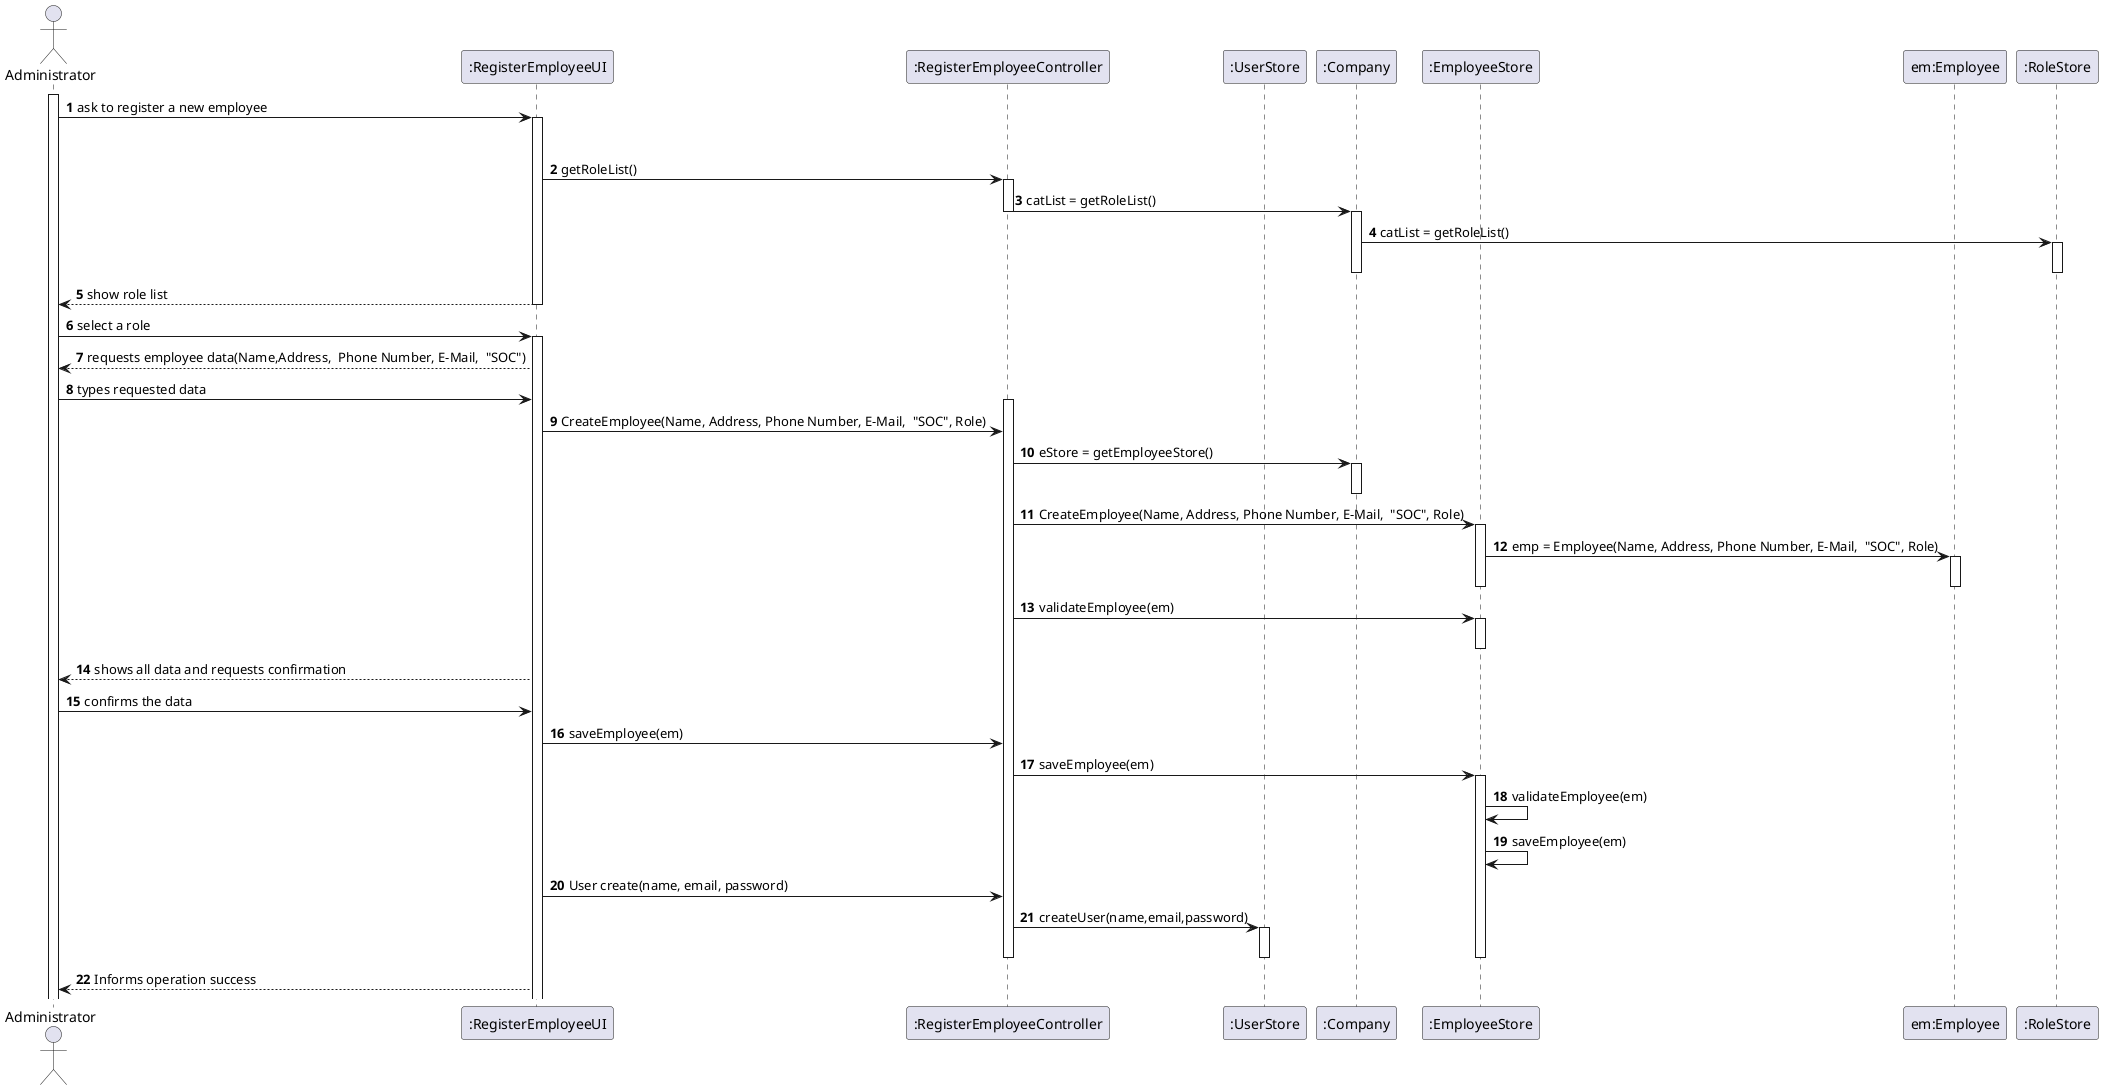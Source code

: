 @startuml
'https://plantuml.com/sequence-diagram
autonumber
actor Administrator as A
participant ":RegisterEmployeeUI" as UI
participant ":RegisterEmployeeController" as CTRL
'participant ":AuthFacade" as Auth
'participant ":UserSession" as User
participant ":UserStore" as UserStore
participant ":Company" as COMPANY
participant ":EmployeeStore" as EmployeeStore
participant "em:Employee" as Employee
participant ":RoleStore" as RoleStore



activate A

A -> UI: ask to register a new employee
activate UI

/' -------- Login --------

UI -> CTRL : doLogin(email,password)
activate CTRL
CTRL -> Auth: doLogin(email,password)
activate Auth
CTRL -> Auth: getCurrentSession()
deactivate Auth
CTRL -> User: UserSession(User user)
activate User
deactivate User
deactivate CTRL
'/



deactivate CTRL

UI -> CTRL : getRoleList()

activate CTRL
CTRL -> COMPANY : catList = getRoleList()
deactivate CTRL
activate COMPANY




COMPANY -> RoleStore  : catList = getRoleList()

activate RoleStore
deactivate RoleStore
deactivate COMPANY

UI --> A: show role list
deactivate UI
A -> UI: select a role
activate UI

UI --> A :requests employee data(Name,Address,  Phone Number, E-Mail,  "SOC")

A -> UI : types requested data
activate CTRL





UI -> CTRL : CreateEmployee(Name, Address, Phone Number, E-Mail,  "SOC", Role)
CTRL -> COMPANY : eStore = getEmployeeStore()

activate COMPANY
deactivate COMPANY

CTRL -> EmployeeStore: CreateEmployee(Name, Address, Phone Number, E-Mail,  "SOC", Role)

activate EmployeeStore

EmployeeStore -> Employee : emp = Employee(Name, Address, Phone Number, E-Mail,  "SOC", Role)

activate Employee
deactivate Employee
deactivate EmployeeStore





CTRL -> EmployeeStore: validateEmployee(em)
activate EmployeeStore
deactivate EmployeeStore



UI --> A : shows all data and requests confirmation

A -> UI : confirms the data

UI-> CTRL : saveEmployee(em)

CTRL -> EmployeeStore : saveEmployee(em)
activate EmployeeStore
EmployeeStore -> EmployeeStore : validateEmployee(em)

EmployeeStore -> EmployeeStore : saveEmployee(em)






' -------- Register --------

UI -> CTRL : User create(name, email, password)

CTRL -> UserStore: createUser(name,email,password)

activate UserStore
deactivate UserStore



' -------- Register --------

deactivate EmployeeStore





deactivate CTRL
UI --> A : Informs operation success







@enduml